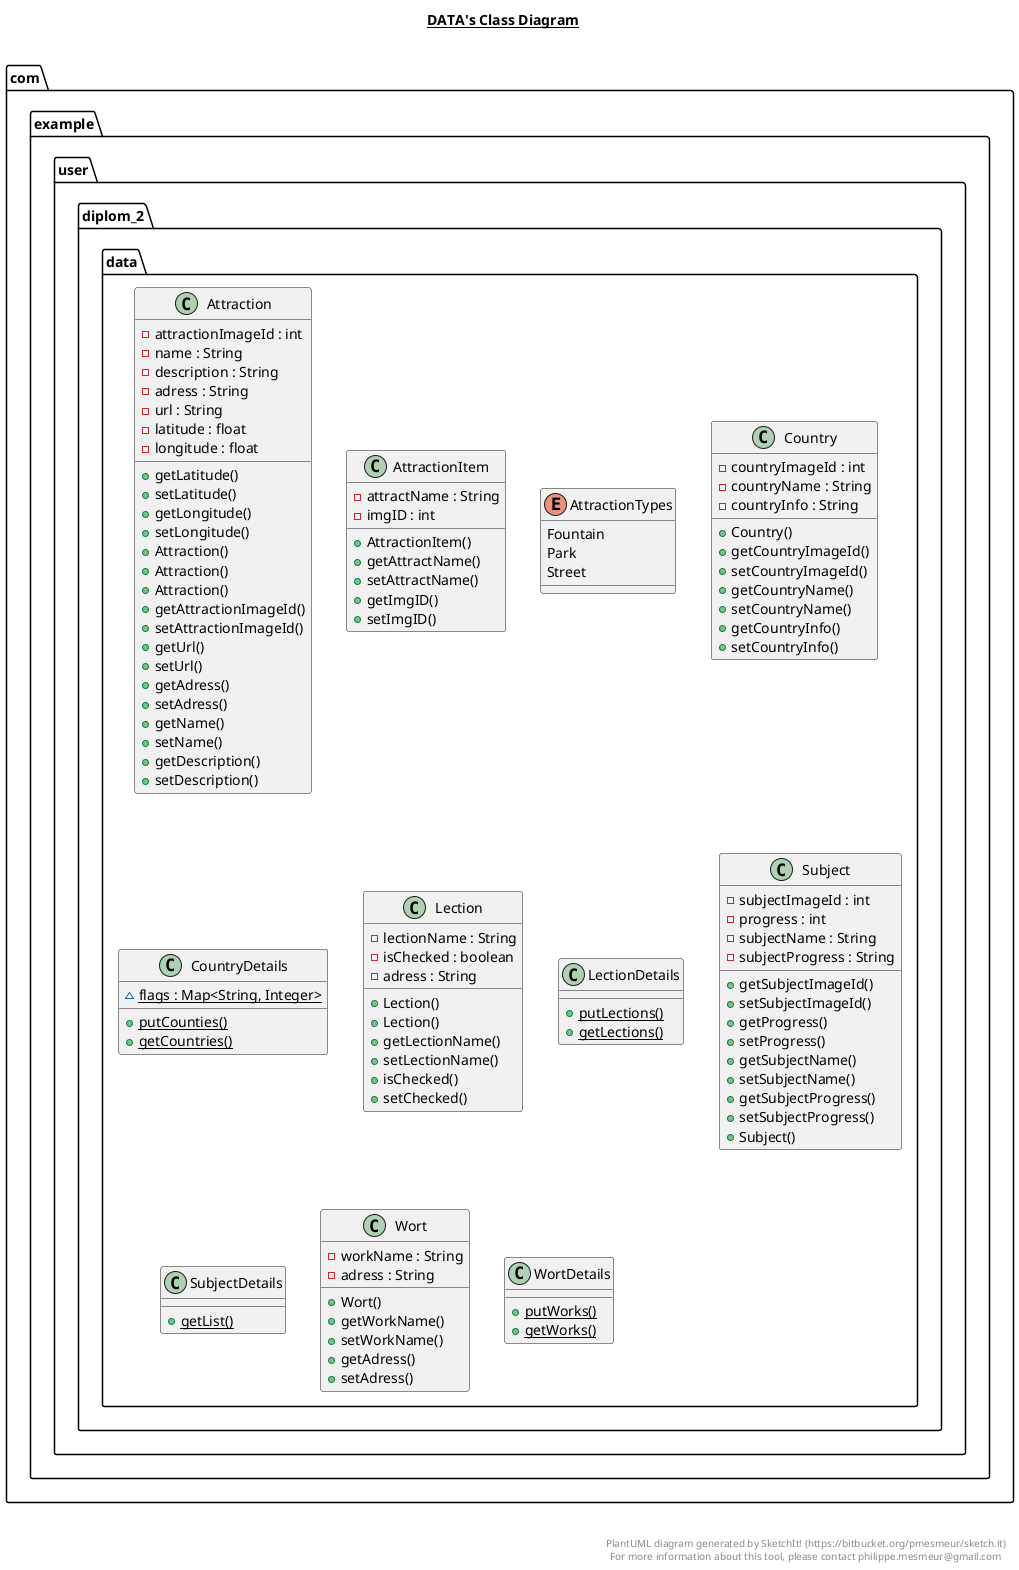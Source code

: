 @startuml

title __DATA's Class Diagram__\n

  package com.example.user.diplom_2 {
    package com.example.user.diplom_2.data {
      class Attraction {
          - attractionImageId : int
          - name : String
          - description : String
          - adress : String
          - url : String
          - latitude : float
          - longitude : float
          + getLatitude()
          + setLatitude()
          + getLongitude()
          + setLongitude()
          + Attraction()
          + Attraction()
          + Attraction()
          + getAttractionImageId()
          + setAttractionImageId()
          + getUrl()
          + setUrl()
          + getAdress()
          + setAdress()
          + getName()
          + setName()
          + getDescription()
          + setDescription()
      }
    }
  }
  

  package com.example.user.diplom_2 {
    package com.example.user.diplom_2.data {
      class AttractionItem {
          - attractName : String
          - imgID : int
          + AttractionItem()
          + getAttractName()
          + setAttractName()
          + getImgID()
          + setImgID()
      }
    }
  }
  

  package com.example.user.diplom_2 {
    package com.example.user.diplom_2.data {
      enum AttractionTypes {
        Fountain
        Park
        Street
      }
    }
  }
  

  package com.example.user.diplom_2 {
    package com.example.user.diplom_2.data {
      class Country {
          - countryImageId : int
          - countryName : String
          - countryInfo : String
          + Country()
          + getCountryImageId()
          + setCountryImageId()
          + getCountryName()
          + setCountryName()
          + getCountryInfo()
          + setCountryInfo()
      }
    }
  }
  

  package com.example.user.diplom_2 {
    package com.example.user.diplom_2.data {
      class CountryDetails {
          {static} ~ flags : Map<String, Integer>
          {static} + putCounties()
          {static} + getCountries()
      }
    }
  }
  

  package com.example.user.diplom_2 {
    package com.example.user.diplom_2.data {
      class Lection {
          - lectionName : String
          - isChecked : boolean
          - adress : String
          + Lection()
          + Lection()
          + getLectionName()
          + setLectionName()
          + isChecked()
          + setChecked()
      }
    }
  }
  

  package com.example.user.diplom_2 {
    package com.example.user.diplom_2.data {
      class LectionDetails {
          {static} + putLections()
          {static} + getLections()
      }
    }
  }
  

  package com.example.user.diplom_2 {
    package com.example.user.diplom_2.data {
      class Subject {
          - subjectImageId : int
          - progress : int
          - subjectName : String
          - subjectProgress : String
          + getSubjectImageId()
          + setSubjectImageId()
          + getProgress()
          + setProgress()
          + getSubjectName()
          + setSubjectName()
          + getSubjectProgress()
          + setSubjectProgress()
          + Subject()
      }
    }
  }
  

  package com.example.user.diplom_2 {
    package com.example.user.diplom_2.data {
      class SubjectDetails {
          {static} + getList()
      }
    }
  }
  

  package com.example.user.diplom_2 {
    package com.example.user.diplom_2.data {
      class Wort {
          - workName : String
          - adress : String
          + Wort()
          + getWorkName()
          + setWorkName()
          + getAdress()
          + setAdress()
      }
    }
  }
  

  package com.example.user.diplom_2 {
    package com.example.user.diplom_2.data {
      class WortDetails {
          {static} + putWorks()
          {static} + getWorks()
      }
    }
  }
  



right footer


PlantUML diagram generated by SketchIt! (https://bitbucket.org/pmesmeur/sketch.it)
For more information about this tool, please contact philippe.mesmeur@gmail.com
endfooter

@enduml
